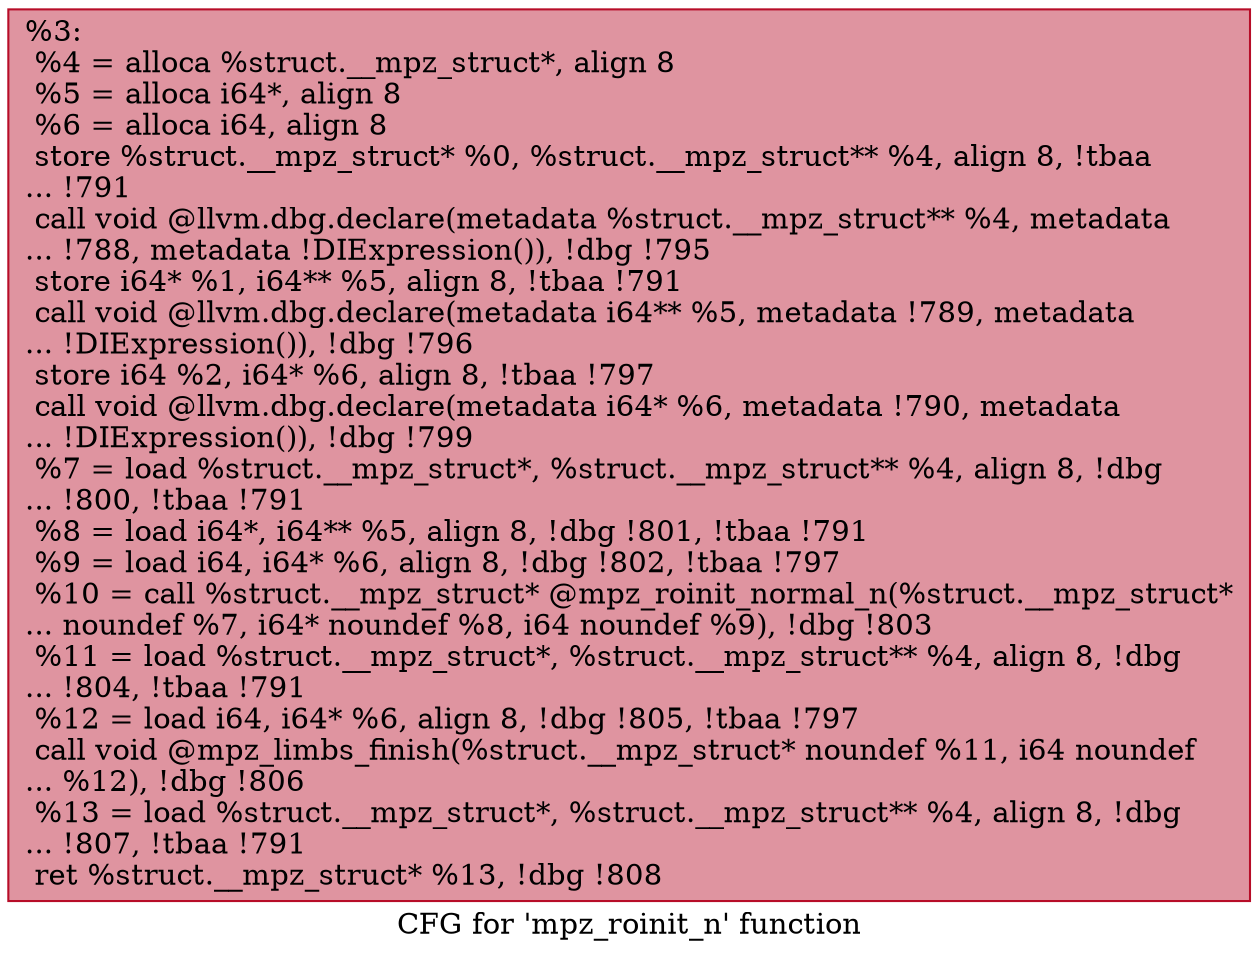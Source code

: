 digraph "CFG for 'mpz_roinit_n' function" {
	label="CFG for 'mpz_roinit_n' function";

	Node0x1bb7730 [shape=record,color="#b70d28ff", style=filled, fillcolor="#b70d2870",label="{%3:\l  %4 = alloca %struct.__mpz_struct*, align 8\l  %5 = alloca i64*, align 8\l  %6 = alloca i64, align 8\l  store %struct.__mpz_struct* %0, %struct.__mpz_struct** %4, align 8, !tbaa\l... !791\l  call void @llvm.dbg.declare(metadata %struct.__mpz_struct** %4, metadata\l... !788, metadata !DIExpression()), !dbg !795\l  store i64* %1, i64** %5, align 8, !tbaa !791\l  call void @llvm.dbg.declare(metadata i64** %5, metadata !789, metadata\l... !DIExpression()), !dbg !796\l  store i64 %2, i64* %6, align 8, !tbaa !797\l  call void @llvm.dbg.declare(metadata i64* %6, metadata !790, metadata\l... !DIExpression()), !dbg !799\l  %7 = load %struct.__mpz_struct*, %struct.__mpz_struct** %4, align 8, !dbg\l... !800, !tbaa !791\l  %8 = load i64*, i64** %5, align 8, !dbg !801, !tbaa !791\l  %9 = load i64, i64* %6, align 8, !dbg !802, !tbaa !797\l  %10 = call %struct.__mpz_struct* @mpz_roinit_normal_n(%struct.__mpz_struct*\l... noundef %7, i64* noundef %8, i64 noundef %9), !dbg !803\l  %11 = load %struct.__mpz_struct*, %struct.__mpz_struct** %4, align 8, !dbg\l... !804, !tbaa !791\l  %12 = load i64, i64* %6, align 8, !dbg !805, !tbaa !797\l  call void @mpz_limbs_finish(%struct.__mpz_struct* noundef %11, i64 noundef\l... %12), !dbg !806\l  %13 = load %struct.__mpz_struct*, %struct.__mpz_struct** %4, align 8, !dbg\l... !807, !tbaa !791\l  ret %struct.__mpz_struct* %13, !dbg !808\l}"];
}

